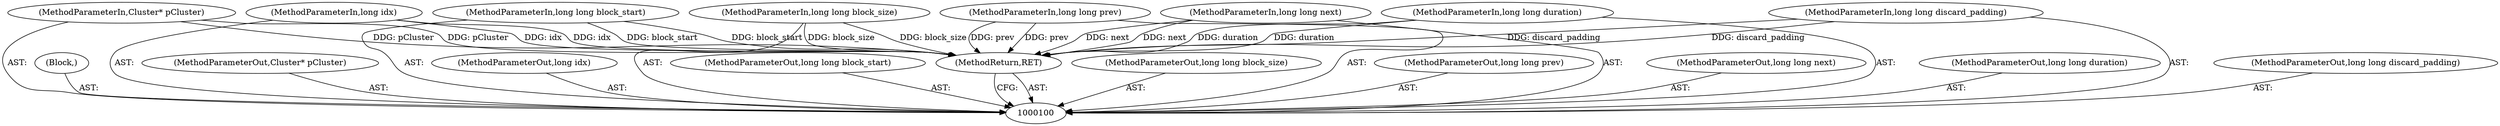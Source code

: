 digraph "1_Android_04839626ed859623901ebd3a5fd483982186b59d_4" {
"1000110" [label="(MethodReturn,RET)"];
"1000109" [label="(Block,)"];
"1000101" [label="(MethodParameterIn,Cluster* pCluster)"];
"1000117" [label="(MethodParameterOut,Cluster* pCluster)"];
"1000102" [label="(MethodParameterIn,long idx)"];
"1000118" [label="(MethodParameterOut,long idx)"];
"1000103" [label="(MethodParameterIn,long long block_start)"];
"1000119" [label="(MethodParameterOut,long long block_start)"];
"1000104" [label="(MethodParameterIn,long long block_size)"];
"1000120" [label="(MethodParameterOut,long long block_size)"];
"1000105" [label="(MethodParameterIn,long long prev)"];
"1000121" [label="(MethodParameterOut,long long prev)"];
"1000106" [label="(MethodParameterIn,long long next)"];
"1000122" [label="(MethodParameterOut,long long next)"];
"1000107" [label="(MethodParameterIn,long long duration)"];
"1000123" [label="(MethodParameterOut,long long duration)"];
"1000108" [label="(MethodParameterIn,long long discard_padding)"];
"1000124" [label="(MethodParameterOut,long long discard_padding)"];
"1000110" -> "1000100"  [label="AST: "];
"1000110" -> "1000100"  [label="CFG: "];
"1000108" -> "1000110"  [label="DDG: discard_padding"];
"1000107" -> "1000110"  [label="DDG: duration"];
"1000104" -> "1000110"  [label="DDG: block_size"];
"1000105" -> "1000110"  [label="DDG: prev"];
"1000103" -> "1000110"  [label="DDG: block_start"];
"1000102" -> "1000110"  [label="DDG: idx"];
"1000101" -> "1000110"  [label="DDG: pCluster"];
"1000106" -> "1000110"  [label="DDG: next"];
"1000109" -> "1000100"  [label="AST: "];
"1000101" -> "1000100"  [label="AST: "];
"1000101" -> "1000110"  [label="DDG: pCluster"];
"1000117" -> "1000100"  [label="AST: "];
"1000102" -> "1000100"  [label="AST: "];
"1000102" -> "1000110"  [label="DDG: idx"];
"1000118" -> "1000100"  [label="AST: "];
"1000103" -> "1000100"  [label="AST: "];
"1000103" -> "1000110"  [label="DDG: block_start"];
"1000119" -> "1000100"  [label="AST: "];
"1000104" -> "1000100"  [label="AST: "];
"1000104" -> "1000110"  [label="DDG: block_size"];
"1000120" -> "1000100"  [label="AST: "];
"1000105" -> "1000100"  [label="AST: "];
"1000105" -> "1000110"  [label="DDG: prev"];
"1000121" -> "1000100"  [label="AST: "];
"1000106" -> "1000100"  [label="AST: "];
"1000106" -> "1000110"  [label="DDG: next"];
"1000122" -> "1000100"  [label="AST: "];
"1000107" -> "1000100"  [label="AST: "];
"1000107" -> "1000110"  [label="DDG: duration"];
"1000123" -> "1000100"  [label="AST: "];
"1000108" -> "1000100"  [label="AST: "];
"1000108" -> "1000110"  [label="DDG: discard_padding"];
"1000124" -> "1000100"  [label="AST: "];
}
